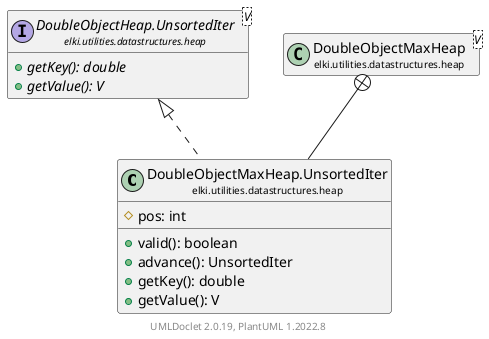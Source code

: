 @startuml
    remove .*\.(Instance|Par|Parameterizer|Factory)$
    set namespaceSeparator none
    hide empty fields
    hide empty methods

    class "<size:14>DoubleObjectMaxHeap.UnsortedIter\n<size:10>elki.utilities.datastructures.heap" as elki.utilities.datastructures.heap.DoubleObjectMaxHeap.UnsortedIter [[DoubleObjectMaxHeap.UnsortedIter.html]] {
        #pos: int
        +valid(): boolean
        +advance(): UnsortedIter
        +getKey(): double
        +getValue(): V
    }

    interface "<size:14>DoubleObjectHeap.UnsortedIter\n<size:10>elki.utilities.datastructures.heap" as elki.utilities.datastructures.heap.DoubleObjectHeap.UnsortedIter<V> [[DoubleObjectHeap.UnsortedIter.html]] {
        {abstract} +getKey(): double
        {abstract} +getValue(): V
    }
    class "<size:14>DoubleObjectMaxHeap\n<size:10>elki.utilities.datastructures.heap" as elki.utilities.datastructures.heap.DoubleObjectMaxHeap<V> [[DoubleObjectMaxHeap.html]]

    elki.utilities.datastructures.heap.DoubleObjectHeap.UnsortedIter <|.. elki.utilities.datastructures.heap.DoubleObjectMaxHeap.UnsortedIter
    elki.utilities.datastructures.heap.DoubleObjectMaxHeap +-- elki.utilities.datastructures.heap.DoubleObjectMaxHeap.UnsortedIter

    center footer UMLDoclet 2.0.19, PlantUML 1.2022.8
@enduml
